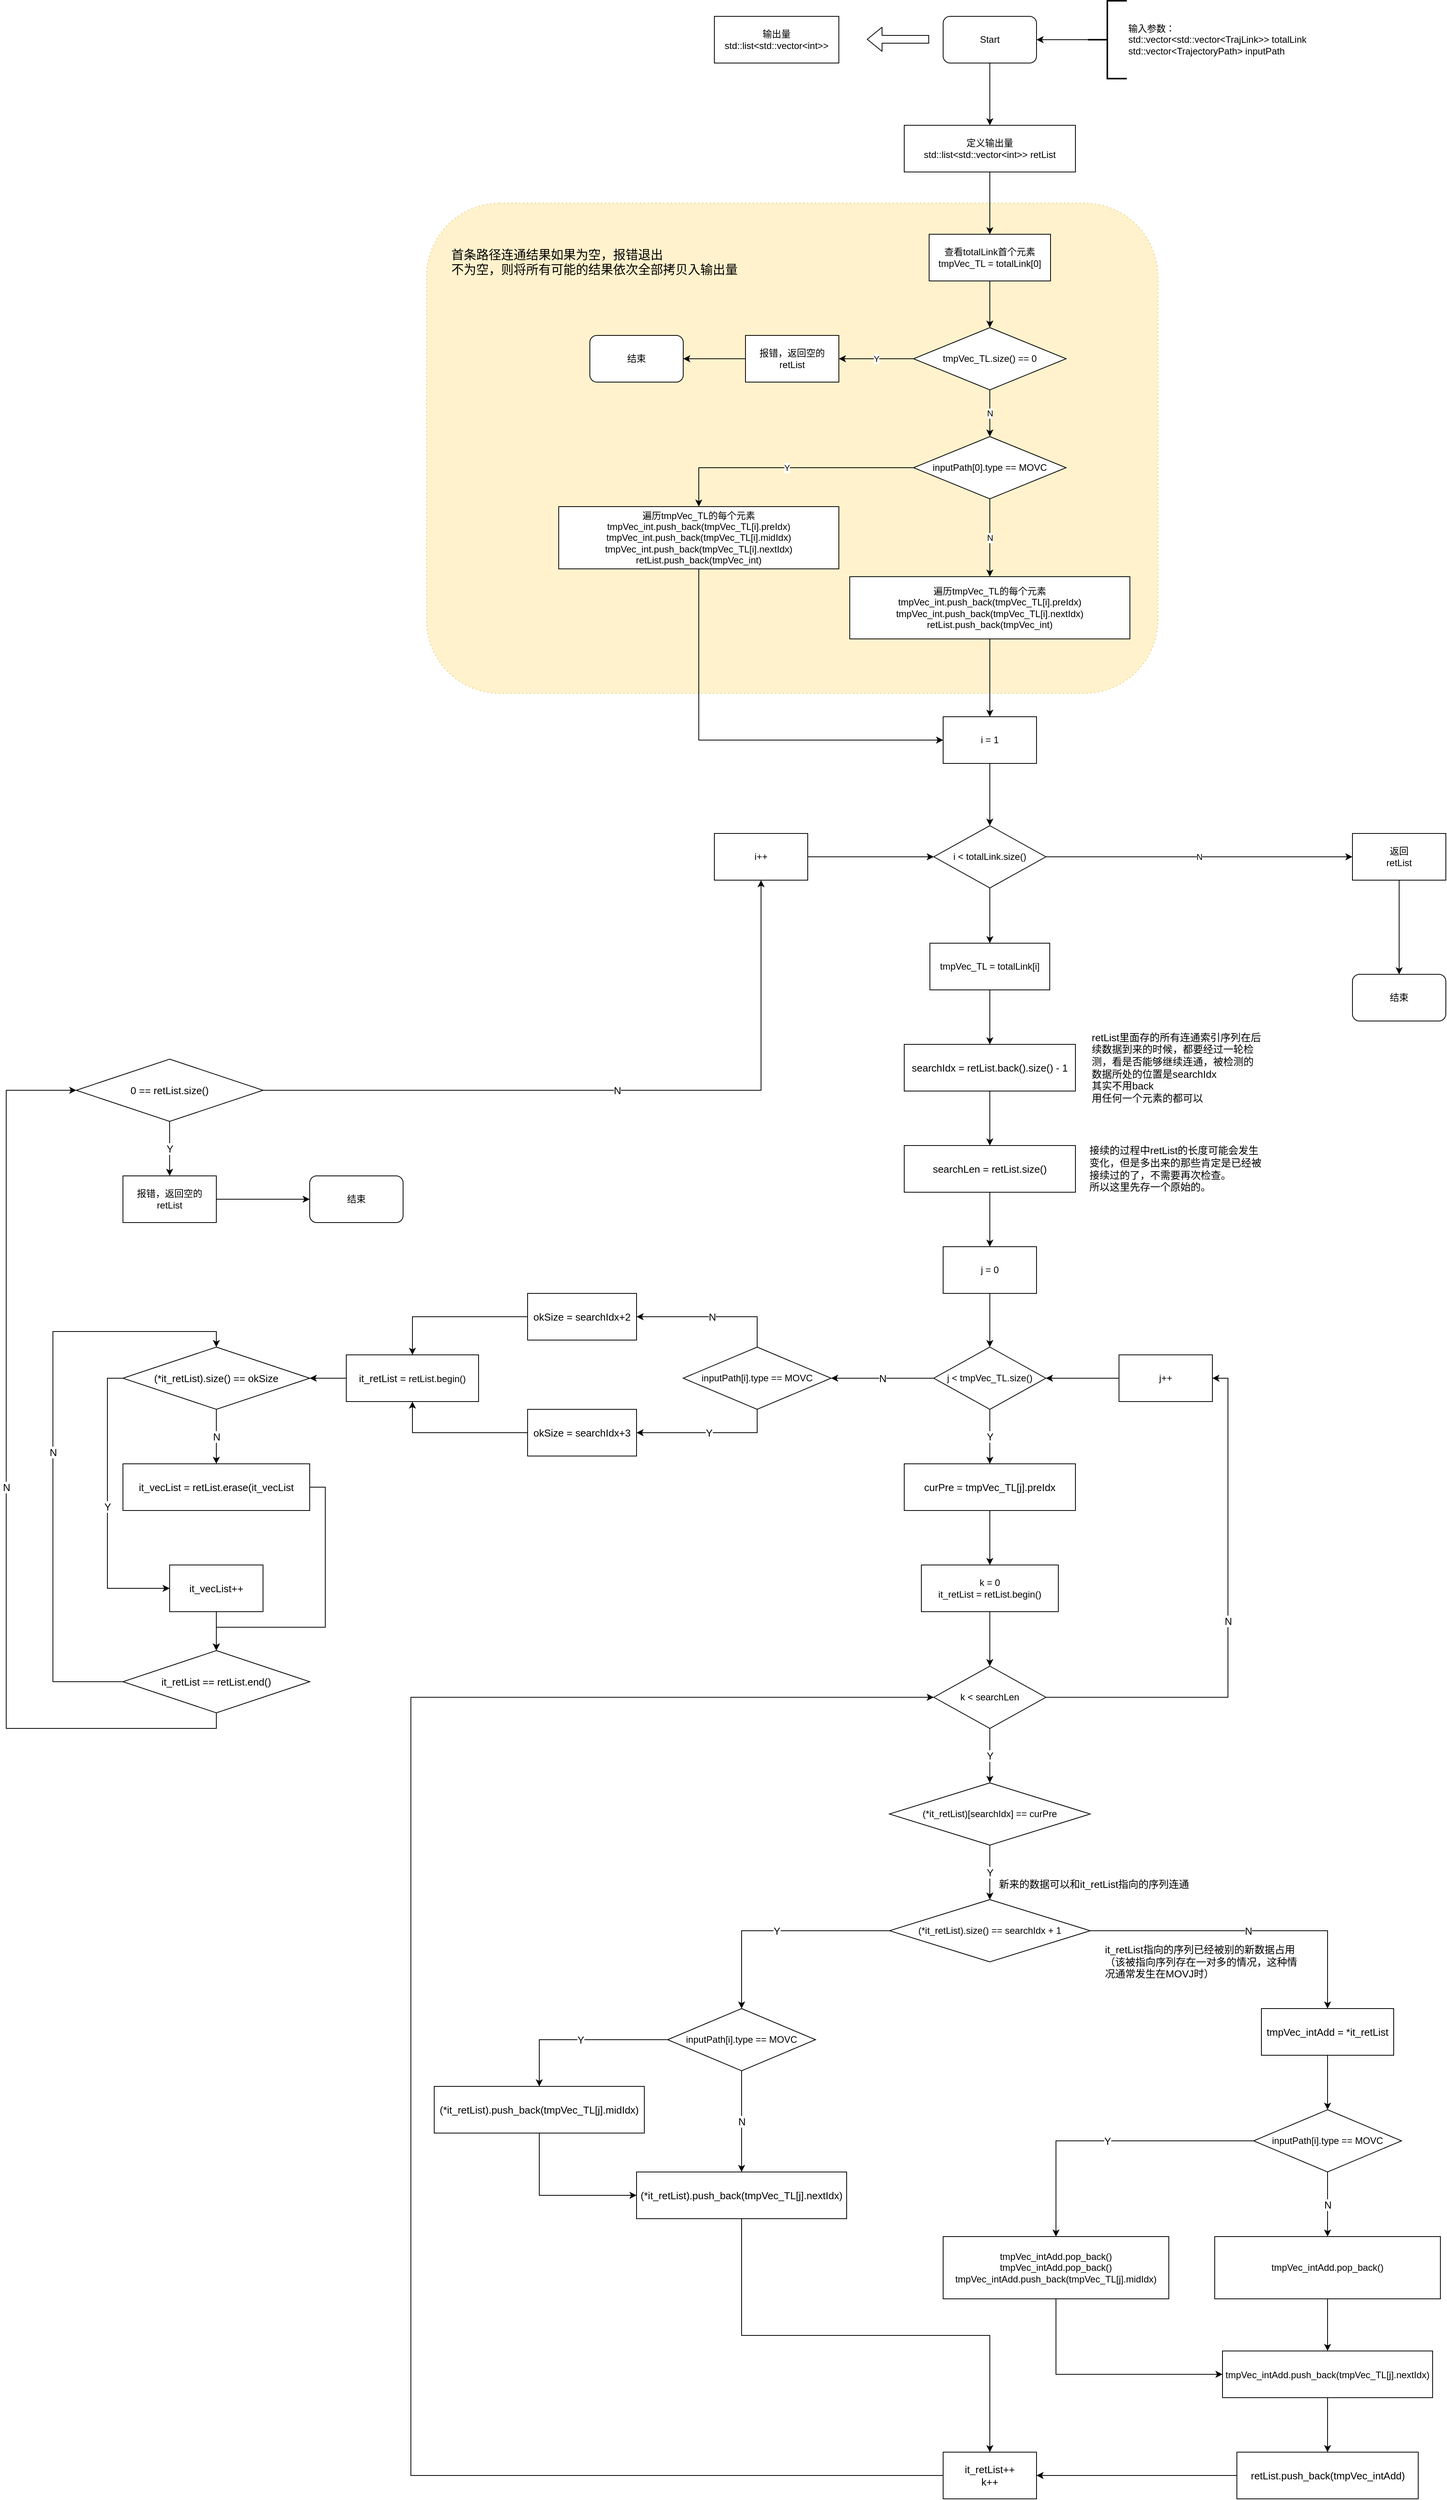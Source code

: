 <mxfile version="14.5.4" type="github">
  <diagram id="--lvGRvB5rHvZxM7AZkz" name="Page-1">
    <mxGraphModel dx="4023" dy="1087" grid="1" gridSize="10" guides="1" tooltips="1" connect="1" arrows="1" fold="1" page="1" pageScale="1" pageWidth="827" pageHeight="1169" math="0" shadow="0">
      <root>
        <mxCell id="0" />
        <mxCell id="1" parent="0" />
        <mxCell id="ACUmvZVGLuBH17mfcipd-38" value="&lt;font style=&quot;font-size: 16px&quot;&gt;首条路径连通结果如果为空，报错退出&lt;br&gt;不为空，则将所有可能的结果依次全部拷贝入输出量&lt;/font&gt;" style="shape=ext;rounded=1;html=1;whiteSpace=wrap;dashed=1;dashPattern=1 4;align=left;verticalAlign=top;horizontal=1;labelPosition=center;verticalLabelPosition=middle;fontSize=13;spacingLeft=30;spacingTop=50;fillColor=#fff2cc;strokeColor=#d6b656;" vertex="1" parent="1">
          <mxGeometry x="-310" y="270" width="940" height="630" as="geometry" />
        </mxCell>
        <mxCell id="ACUmvZVGLuBH17mfcipd-5" value="" style="edgeStyle=orthogonalEdgeStyle;rounded=0;orthogonalLoop=1;jettySize=auto;html=1;entryX=0.5;entryY=0;entryDx=0;entryDy=0;" edge="1" parent="1" source="ACUmvZVGLuBH17mfcipd-1" target="ACUmvZVGLuBH17mfcipd-14">
          <mxGeometry relative="1" as="geometry">
            <mxPoint x="414" y="170" as="targetPoint" />
          </mxGeometry>
        </mxCell>
        <mxCell id="ACUmvZVGLuBH17mfcipd-1" value="Start" style="rounded=1;whiteSpace=wrap;html=1;" vertex="1" parent="1">
          <mxGeometry x="354" y="30" width="120" height="60" as="geometry" />
        </mxCell>
        <mxCell id="ACUmvZVGLuBH17mfcipd-3" style="edgeStyle=orthogonalEdgeStyle;rounded=0;orthogonalLoop=1;jettySize=auto;html=1;exitX=0;exitY=0.5;exitDx=0;exitDy=0;exitPerimeter=0;entryX=1;entryY=0.5;entryDx=0;entryDy=0;" edge="1" parent="1" source="ACUmvZVGLuBH17mfcipd-2" target="ACUmvZVGLuBH17mfcipd-1">
          <mxGeometry relative="1" as="geometry" />
        </mxCell>
        <mxCell id="ACUmvZVGLuBH17mfcipd-2" value="输入参数：&lt;br&gt;std::vector&amp;lt;std::vector&amp;lt;TrajLink&amp;gt;&amp;gt; totalLink&lt;br&gt;std::vector&amp;lt;TrajectoryPath&amp;gt; inputPath" style="strokeWidth=2;html=1;shape=mxgraph.flowchart.annotation_2;align=left;labelPosition=right;pointerEvents=1;" vertex="1" parent="1">
          <mxGeometry x="540" y="10" width="50" height="100" as="geometry" />
        </mxCell>
        <mxCell id="ACUmvZVGLuBH17mfcipd-8" style="edgeStyle=orthogonalEdgeStyle;rounded=0;orthogonalLoop=1;jettySize=auto;html=1;exitX=0.5;exitY=1;exitDx=0;exitDy=0;entryX=0.5;entryY=0;entryDx=0;entryDy=0;" edge="1" parent="1" source="ACUmvZVGLuBH17mfcipd-6" target="ACUmvZVGLuBH17mfcipd-7">
          <mxGeometry relative="1" as="geometry" />
        </mxCell>
        <mxCell id="ACUmvZVGLuBH17mfcipd-6" value="查看totalLink首个元素&lt;br&gt;tmpVec_TL = totalLink[0]" style="rounded=0;whiteSpace=wrap;html=1;" vertex="1" parent="1">
          <mxGeometry x="336" y="310" width="156" height="60" as="geometry" />
        </mxCell>
        <mxCell id="ACUmvZVGLuBH17mfcipd-16" value="Y" style="edgeStyle=orthogonalEdgeStyle;rounded=0;orthogonalLoop=1;jettySize=auto;html=1;exitX=0;exitY=0.5;exitDx=0;exitDy=0;entryX=1;entryY=0.5;entryDx=0;entryDy=0;" edge="1" parent="1" source="ACUmvZVGLuBH17mfcipd-7" target="ACUmvZVGLuBH17mfcipd-9">
          <mxGeometry relative="1" as="geometry" />
        </mxCell>
        <mxCell id="ACUmvZVGLuBH17mfcipd-18" value="N" style="edgeStyle=orthogonalEdgeStyle;rounded=0;orthogonalLoop=1;jettySize=auto;html=1;entryX=0.5;entryY=0;entryDx=0;entryDy=0;" edge="1" parent="1" source="ACUmvZVGLuBH17mfcipd-7" target="ACUmvZVGLuBH17mfcipd-19">
          <mxGeometry relative="1" as="geometry">
            <mxPoint x="414" y="570" as="targetPoint" />
          </mxGeometry>
        </mxCell>
        <mxCell id="ACUmvZVGLuBH17mfcipd-7" value="tmpVec_TL.size() == 0" style="rhombus;whiteSpace=wrap;html=1;" vertex="1" parent="1">
          <mxGeometry x="316" y="430" width="196" height="80" as="geometry" />
        </mxCell>
        <mxCell id="ACUmvZVGLuBH17mfcipd-118" style="edgeStyle=orthogonalEdgeStyle;rounded=0;orthogonalLoop=1;jettySize=auto;html=1;exitX=0;exitY=0.5;exitDx=0;exitDy=0;entryX=1;entryY=0.5;entryDx=0;entryDy=0;fontSize=13;" edge="1" parent="1" source="ACUmvZVGLuBH17mfcipd-9" target="ACUmvZVGLuBH17mfcipd-117">
          <mxGeometry relative="1" as="geometry" />
        </mxCell>
        <mxCell id="ACUmvZVGLuBH17mfcipd-9" value="报错，返回空的 retList" style="rounded=0;whiteSpace=wrap;html=1;" vertex="1" parent="1">
          <mxGeometry x="100" y="440" width="120" height="60" as="geometry" />
        </mxCell>
        <mxCell id="ACUmvZVGLuBH17mfcipd-12" value="" style="shape=flexArrow;endArrow=classic;html=1;" edge="1" parent="1">
          <mxGeometry width="50" height="50" relative="1" as="geometry">
            <mxPoint x="336" y="59.5" as="sourcePoint" />
            <mxPoint x="256" y="59.5" as="targetPoint" />
          </mxGeometry>
        </mxCell>
        <mxCell id="ACUmvZVGLuBH17mfcipd-13" value="输出量&lt;br&gt;std::list&amp;lt;std::vector&amp;lt;int&amp;gt;&amp;gt;" style="rounded=0;whiteSpace=wrap;html=1;" vertex="1" parent="1">
          <mxGeometry x="60" y="30" width="160" height="60" as="geometry" />
        </mxCell>
        <mxCell id="ACUmvZVGLuBH17mfcipd-15" style="edgeStyle=orthogonalEdgeStyle;rounded=0;orthogonalLoop=1;jettySize=auto;html=1;exitX=0.5;exitY=1;exitDx=0;exitDy=0;entryX=0.5;entryY=0;entryDx=0;entryDy=0;" edge="1" parent="1" source="ACUmvZVGLuBH17mfcipd-14" target="ACUmvZVGLuBH17mfcipd-6">
          <mxGeometry relative="1" as="geometry" />
        </mxCell>
        <mxCell id="ACUmvZVGLuBH17mfcipd-14" value="定义输出量&lt;br&gt;std::list&amp;lt;std::vector&amp;lt;int&amp;gt;&amp;gt; retList" style="rounded=0;whiteSpace=wrap;html=1;" vertex="1" parent="1">
          <mxGeometry x="304" y="170" width="220" height="60" as="geometry" />
        </mxCell>
        <mxCell id="ACUmvZVGLuBH17mfcipd-21" value="Y" style="edgeStyle=orthogonalEdgeStyle;rounded=0;orthogonalLoop=1;jettySize=auto;html=1;exitX=0;exitY=0.5;exitDx=0;exitDy=0;entryX=0.5;entryY=0;entryDx=0;entryDy=0;" edge="1" parent="1" source="ACUmvZVGLuBH17mfcipd-19" target="ACUmvZVGLuBH17mfcipd-20">
          <mxGeometry relative="1" as="geometry" />
        </mxCell>
        <mxCell id="ACUmvZVGLuBH17mfcipd-23" value="N" style="edgeStyle=orthogonalEdgeStyle;rounded=0;orthogonalLoop=1;jettySize=auto;html=1;exitX=0.5;exitY=1;exitDx=0;exitDy=0;entryX=0.5;entryY=0;entryDx=0;entryDy=0;" edge="1" parent="1" source="ACUmvZVGLuBH17mfcipd-19" target="ACUmvZVGLuBH17mfcipd-22">
          <mxGeometry relative="1" as="geometry" />
        </mxCell>
        <mxCell id="ACUmvZVGLuBH17mfcipd-19" value="inputPath[0].type == MOVC" style="rhombus;whiteSpace=wrap;html=1;" vertex="1" parent="1">
          <mxGeometry x="316" y="570" width="196" height="80" as="geometry" />
        </mxCell>
        <mxCell id="ACUmvZVGLuBH17mfcipd-26" style="edgeStyle=orthogonalEdgeStyle;rounded=0;orthogonalLoop=1;jettySize=auto;html=1;exitX=0.5;exitY=1;exitDx=0;exitDy=0;entryX=0;entryY=0.5;entryDx=0;entryDy=0;" edge="1" parent="1" source="ACUmvZVGLuBH17mfcipd-20" target="ACUmvZVGLuBH17mfcipd-24">
          <mxGeometry relative="1" as="geometry" />
        </mxCell>
        <mxCell id="ACUmvZVGLuBH17mfcipd-20" value="遍历tmpVec_TL的每个元素&lt;br&gt;tmpVec_int.push_back(tmpVec_TL[i].preIdx)&lt;br&gt;tmpVec_int.push_back(tmpVec_TL[i].midIdx)&lt;br&gt;tmpVec_int.push_back(tmpVec_TL[i].nextIdx)&lt;br&gt;retList.push_back(tmpVec_int)" style="rounded=0;whiteSpace=wrap;html=1;" vertex="1" parent="1">
          <mxGeometry x="-140" y="660" width="360" height="80" as="geometry" />
        </mxCell>
        <mxCell id="ACUmvZVGLuBH17mfcipd-25" style="edgeStyle=orthogonalEdgeStyle;rounded=0;orthogonalLoop=1;jettySize=auto;html=1;exitX=0.5;exitY=1;exitDx=0;exitDy=0;entryX=0.5;entryY=0;entryDx=0;entryDy=0;" edge="1" parent="1" source="ACUmvZVGLuBH17mfcipd-22" target="ACUmvZVGLuBH17mfcipd-24">
          <mxGeometry relative="1" as="geometry" />
        </mxCell>
        <mxCell id="ACUmvZVGLuBH17mfcipd-22" value="遍历tmpVec_TL的每个元素&lt;br&gt;tmpVec_int.push_back(tmpVec_TL[i].preIdx)&lt;br&gt;tmpVec_int.push_back(tmpVec_TL[i].nextIdx)&lt;br&gt;retList.push_back(tmpVec_int)" style="rounded=0;whiteSpace=wrap;html=1;" vertex="1" parent="1">
          <mxGeometry x="234" y="750" width="360" height="80" as="geometry" />
        </mxCell>
        <mxCell id="ACUmvZVGLuBH17mfcipd-47" style="edgeStyle=orthogonalEdgeStyle;rounded=0;orthogonalLoop=1;jettySize=auto;html=1;exitX=0.5;exitY=1;exitDx=0;exitDy=0;entryX=0.5;entryY=0;entryDx=0;entryDy=0;fontSize=13;" edge="1" parent="1" source="ACUmvZVGLuBH17mfcipd-24" target="ACUmvZVGLuBH17mfcipd-29">
          <mxGeometry relative="1" as="geometry" />
        </mxCell>
        <mxCell id="ACUmvZVGLuBH17mfcipd-24" value="i = 1" style="rounded=0;whiteSpace=wrap;html=1;" vertex="1" parent="1">
          <mxGeometry x="354" y="930" width="120" height="60" as="geometry" />
        </mxCell>
        <mxCell id="ACUmvZVGLuBH17mfcipd-112" style="edgeStyle=orthogonalEdgeStyle;rounded=0;orthogonalLoop=1;jettySize=auto;html=1;exitX=1;exitY=0.5;exitDx=0;exitDy=0;entryX=0;entryY=0.5;entryDx=0;entryDy=0;fontSize=13;" edge="1" parent="1" source="ACUmvZVGLuBH17mfcipd-27" target="ACUmvZVGLuBH17mfcipd-29">
          <mxGeometry relative="1" as="geometry" />
        </mxCell>
        <mxCell id="ACUmvZVGLuBH17mfcipd-27" value="i++" style="rounded=0;whiteSpace=wrap;html=1;" vertex="1" parent="1">
          <mxGeometry x="60" y="1080" width="120" height="60" as="geometry" />
        </mxCell>
        <mxCell id="ACUmvZVGLuBH17mfcipd-33" value="N" style="edgeStyle=orthogonalEdgeStyle;rounded=0;orthogonalLoop=1;jettySize=auto;html=1;exitX=1;exitY=0.5;exitDx=0;exitDy=0;entryX=0;entryY=0.5;entryDx=0;entryDy=0;" edge="1" parent="1" source="ACUmvZVGLuBH17mfcipd-29" target="ACUmvZVGLuBH17mfcipd-32">
          <mxGeometry relative="1" as="geometry" />
        </mxCell>
        <mxCell id="ACUmvZVGLuBH17mfcipd-36" style="edgeStyle=orthogonalEdgeStyle;rounded=0;orthogonalLoop=1;jettySize=auto;html=1;exitX=0.5;exitY=1;exitDx=0;exitDy=0;entryX=0.5;entryY=0;entryDx=0;entryDy=0;" edge="1" parent="1" source="ACUmvZVGLuBH17mfcipd-29" target="ACUmvZVGLuBH17mfcipd-35">
          <mxGeometry relative="1" as="geometry" />
        </mxCell>
        <mxCell id="ACUmvZVGLuBH17mfcipd-29" value="i &amp;lt; totalLink.size()" style="rhombus;whiteSpace=wrap;html=1;" vertex="1" parent="1">
          <mxGeometry x="342" y="1070" width="144" height="80" as="geometry" />
        </mxCell>
        <mxCell id="ACUmvZVGLuBH17mfcipd-31" value="结束" style="rounded=1;whiteSpace=wrap;html=1;" vertex="1" parent="1">
          <mxGeometry x="880" y="1261" width="120" height="60" as="geometry" />
        </mxCell>
        <mxCell id="ACUmvZVGLuBH17mfcipd-34" style="edgeStyle=orthogonalEdgeStyle;rounded=0;orthogonalLoop=1;jettySize=auto;html=1;exitX=0.5;exitY=1;exitDx=0;exitDy=0;entryX=0.5;entryY=0;entryDx=0;entryDy=0;" edge="1" parent="1" source="ACUmvZVGLuBH17mfcipd-32" target="ACUmvZVGLuBH17mfcipd-31">
          <mxGeometry relative="1" as="geometry" />
        </mxCell>
        <mxCell id="ACUmvZVGLuBH17mfcipd-32" value="返回&lt;br&gt;retList" style="rounded=0;whiteSpace=wrap;html=1;" vertex="1" parent="1">
          <mxGeometry x="880" y="1080" width="120" height="60" as="geometry" />
        </mxCell>
        <mxCell id="ACUmvZVGLuBH17mfcipd-43" style="edgeStyle=orthogonalEdgeStyle;rounded=0;orthogonalLoop=1;jettySize=auto;html=1;exitX=0.5;exitY=1;exitDx=0;exitDy=0;entryX=0.5;entryY=0;entryDx=0;entryDy=0;fontSize=13;" edge="1" parent="1" source="ACUmvZVGLuBH17mfcipd-35" target="ACUmvZVGLuBH17mfcipd-39">
          <mxGeometry relative="1" as="geometry" />
        </mxCell>
        <mxCell id="ACUmvZVGLuBH17mfcipd-35" value="tmpVec_TL = totalLink[i]" style="rounded=0;whiteSpace=wrap;html=1;" vertex="1" parent="1">
          <mxGeometry x="337" y="1221" width="154" height="60" as="geometry" />
        </mxCell>
        <mxCell id="ACUmvZVGLuBH17mfcipd-44" style="edgeStyle=orthogonalEdgeStyle;rounded=0;orthogonalLoop=1;jettySize=auto;html=1;exitX=0.5;exitY=1;exitDx=0;exitDy=0;entryX=0.5;entryY=0;entryDx=0;entryDy=0;fontSize=13;" edge="1" parent="1" source="ACUmvZVGLuBH17mfcipd-39" target="ACUmvZVGLuBH17mfcipd-40">
          <mxGeometry relative="1" as="geometry" />
        </mxCell>
        <mxCell id="ACUmvZVGLuBH17mfcipd-39" value="searchIdx = retList.back().size() - 1" style="rounded=0;whiteSpace=wrap;html=1;fontSize=13;align=center;" vertex="1" parent="1">
          <mxGeometry x="304" y="1351" width="220" height="60" as="geometry" />
        </mxCell>
        <mxCell id="ACUmvZVGLuBH17mfcipd-45" style="edgeStyle=orthogonalEdgeStyle;rounded=0;orthogonalLoop=1;jettySize=auto;html=1;exitX=0.5;exitY=1;exitDx=0;exitDy=0;entryX=0.5;entryY=0;entryDx=0;entryDy=0;fontSize=13;" edge="1" parent="1" source="ACUmvZVGLuBH17mfcipd-40" target="ACUmvZVGLuBH17mfcipd-42">
          <mxGeometry relative="1" as="geometry" />
        </mxCell>
        <mxCell id="ACUmvZVGLuBH17mfcipd-40" value="searchLen = retList.size()" style="rounded=0;whiteSpace=wrap;html=1;fontSize=13;align=center;" vertex="1" parent="1">
          <mxGeometry x="304" y="1481" width="220" height="60" as="geometry" />
        </mxCell>
        <mxCell id="ACUmvZVGLuBH17mfcipd-41" value="retList里面存的所有连通索引序列在后续数据到来的时候，都要经过一轮检测，看是否能够继续连通，被检测的数据所处的位置是searchIdx&lt;br&gt;其实不用back&lt;br&gt;用任何一个元素的都可以" style="text;html=1;strokeColor=none;fillColor=none;align=left;verticalAlign=middle;whiteSpace=wrap;rounded=0;fontSize=13;" vertex="1" parent="1">
          <mxGeometry x="543" y="1330.5" width="220" height="101" as="geometry" />
        </mxCell>
        <mxCell id="ACUmvZVGLuBH17mfcipd-49" style="edgeStyle=orthogonalEdgeStyle;rounded=0;orthogonalLoop=1;jettySize=auto;html=1;exitX=0.5;exitY=1;exitDx=0;exitDy=0;entryX=0.5;entryY=0;entryDx=0;entryDy=0;fontSize=13;" edge="1" parent="1" source="ACUmvZVGLuBH17mfcipd-42" target="ACUmvZVGLuBH17mfcipd-48">
          <mxGeometry relative="1" as="geometry" />
        </mxCell>
        <mxCell id="ACUmvZVGLuBH17mfcipd-42" value="j = 0" style="rounded=0;whiteSpace=wrap;html=1;" vertex="1" parent="1">
          <mxGeometry x="354" y="1611" width="120" height="60" as="geometry" />
        </mxCell>
        <mxCell id="ACUmvZVGLuBH17mfcipd-56" style="edgeStyle=orthogonalEdgeStyle;rounded=0;orthogonalLoop=1;jettySize=auto;html=1;exitX=0;exitY=0.5;exitDx=0;exitDy=0;entryX=1;entryY=0.5;entryDx=0;entryDy=0;fontSize=13;" edge="1" parent="1" source="ACUmvZVGLuBH17mfcipd-46" target="ACUmvZVGLuBH17mfcipd-48">
          <mxGeometry relative="1" as="geometry" />
        </mxCell>
        <mxCell id="ACUmvZVGLuBH17mfcipd-46" value="j++" style="rounded=0;whiteSpace=wrap;html=1;" vertex="1" parent="1">
          <mxGeometry x="580" y="1750" width="120" height="60" as="geometry" />
        </mxCell>
        <mxCell id="ACUmvZVGLuBH17mfcipd-51" value="Y" style="edgeStyle=orthogonalEdgeStyle;rounded=0;orthogonalLoop=1;jettySize=auto;html=1;exitX=0.5;exitY=1;exitDx=0;exitDy=0;entryX=0.5;entryY=0;entryDx=0;entryDy=0;fontSize=13;" edge="1" parent="1" source="ACUmvZVGLuBH17mfcipd-48" target="ACUmvZVGLuBH17mfcipd-50">
          <mxGeometry relative="1" as="geometry" />
        </mxCell>
        <mxCell id="ACUmvZVGLuBH17mfcipd-92" value="N" style="edgeStyle=orthogonalEdgeStyle;rounded=0;orthogonalLoop=1;jettySize=auto;html=1;exitX=0;exitY=0.5;exitDx=0;exitDy=0;entryX=1;entryY=0.5;entryDx=0;entryDy=0;fontSize=13;" edge="1" parent="1" source="ACUmvZVGLuBH17mfcipd-48" target="ACUmvZVGLuBH17mfcipd-91">
          <mxGeometry relative="1" as="geometry" />
        </mxCell>
        <mxCell id="ACUmvZVGLuBH17mfcipd-48" value="j &amp;lt; tmpVec_TL.size()" style="rhombus;whiteSpace=wrap;html=1;" vertex="1" parent="1">
          <mxGeometry x="342" y="1740" width="144" height="80" as="geometry" />
        </mxCell>
        <mxCell id="ACUmvZVGLuBH17mfcipd-53" style="edgeStyle=orthogonalEdgeStyle;rounded=0;orthogonalLoop=1;jettySize=auto;html=1;exitX=0.5;exitY=1;exitDx=0;exitDy=0;entryX=0.5;entryY=0;entryDx=0;entryDy=0;fontSize=13;" edge="1" parent="1" source="ACUmvZVGLuBH17mfcipd-50" target="ACUmvZVGLuBH17mfcipd-52">
          <mxGeometry relative="1" as="geometry" />
        </mxCell>
        <mxCell id="ACUmvZVGLuBH17mfcipd-50" value="curPre = tmpVec_TL[j].preIdx" style="rounded=0;whiteSpace=wrap;html=1;fontSize=13;align=center;" vertex="1" parent="1">
          <mxGeometry x="304" y="1890" width="220" height="60" as="geometry" />
        </mxCell>
        <mxCell id="ACUmvZVGLuBH17mfcipd-57" style="edgeStyle=orthogonalEdgeStyle;rounded=0;orthogonalLoop=1;jettySize=auto;html=1;exitX=0.5;exitY=1;exitDx=0;exitDy=0;entryX=0.5;entryY=0;entryDx=0;entryDy=0;fontSize=13;" edge="1" parent="1" source="ACUmvZVGLuBH17mfcipd-52" target="ACUmvZVGLuBH17mfcipd-54">
          <mxGeometry relative="1" as="geometry" />
        </mxCell>
        <mxCell id="ACUmvZVGLuBH17mfcipd-52" value="k = 0&lt;br&gt;it_retList = retList.begin()" style="rounded=0;whiteSpace=wrap;html=1;" vertex="1" parent="1">
          <mxGeometry x="326" y="2020" width="176" height="60" as="geometry" />
        </mxCell>
        <mxCell id="ACUmvZVGLuBH17mfcipd-55" value="N" style="edgeStyle=orthogonalEdgeStyle;rounded=0;orthogonalLoop=1;jettySize=auto;html=1;exitX=1;exitY=0.5;exitDx=0;exitDy=0;entryX=1;entryY=0.5;entryDx=0;entryDy=0;fontSize=13;" edge="1" parent="1" source="ACUmvZVGLuBH17mfcipd-54" target="ACUmvZVGLuBH17mfcipd-46">
          <mxGeometry relative="1" as="geometry" />
        </mxCell>
        <mxCell id="ACUmvZVGLuBH17mfcipd-60" value="Y" style="edgeStyle=orthogonalEdgeStyle;rounded=0;orthogonalLoop=1;jettySize=auto;html=1;exitX=0.5;exitY=1;exitDx=0;exitDy=0;entryX=0.5;entryY=0;entryDx=0;entryDy=0;fontSize=13;" edge="1" parent="1" source="ACUmvZVGLuBH17mfcipd-54" target="ACUmvZVGLuBH17mfcipd-59">
          <mxGeometry relative="1" as="geometry" />
        </mxCell>
        <mxCell id="ACUmvZVGLuBH17mfcipd-54" value="k &amp;lt; searchLen" style="rhombus;whiteSpace=wrap;html=1;" vertex="1" parent="1">
          <mxGeometry x="342" y="2150" width="144" height="80" as="geometry" />
        </mxCell>
        <mxCell id="ACUmvZVGLuBH17mfcipd-58" value="接续的过程中retList的长度可能会发生变化，但是多出来的那些肯定是已经被接续过的了，不需要再次检查。&lt;br&gt;所以这里先存一个原始的。" style="text;html=1;strokeColor=none;fillColor=none;align=left;verticalAlign=middle;whiteSpace=wrap;rounded=0;fontSize=13;" vertex="1" parent="1">
          <mxGeometry x="540" y="1491" width="230" height="40" as="geometry" />
        </mxCell>
        <mxCell id="ACUmvZVGLuBH17mfcipd-62" value="Y" style="edgeStyle=orthogonalEdgeStyle;rounded=0;orthogonalLoop=1;jettySize=auto;html=1;exitX=0.5;exitY=1;exitDx=0;exitDy=0;entryX=0.5;entryY=0;entryDx=0;entryDy=0;fontSize=13;" edge="1" parent="1" source="ACUmvZVGLuBH17mfcipd-59" target="ACUmvZVGLuBH17mfcipd-61">
          <mxGeometry relative="1" as="geometry" />
        </mxCell>
        <mxCell id="ACUmvZVGLuBH17mfcipd-59" value="(*it_retList)[searchIdx] == curPre" style="rhombus;whiteSpace=wrap;html=1;" vertex="1" parent="1">
          <mxGeometry x="285" y="2300" width="258" height="80" as="geometry" />
        </mxCell>
        <mxCell id="ACUmvZVGLuBH17mfcipd-64" value="Y" style="edgeStyle=orthogonalEdgeStyle;rounded=0;orthogonalLoop=1;jettySize=auto;html=1;exitX=0;exitY=0.5;exitDx=0;exitDy=0;entryX=0.5;entryY=0;entryDx=0;entryDy=0;fontSize=13;" edge="1" parent="1" source="ACUmvZVGLuBH17mfcipd-61" target="ACUmvZVGLuBH17mfcipd-63">
          <mxGeometry relative="1" as="geometry" />
        </mxCell>
        <mxCell id="ACUmvZVGLuBH17mfcipd-68" value="N" style="edgeStyle=orthogonalEdgeStyle;rounded=0;orthogonalLoop=1;jettySize=auto;html=1;exitX=1;exitY=0.5;exitDx=0;exitDy=0;entryX=0.5;entryY=0;entryDx=0;entryDy=0;fontSize=13;" edge="1" parent="1" source="ACUmvZVGLuBH17mfcipd-61" target="ACUmvZVGLuBH17mfcipd-67">
          <mxGeometry relative="1" as="geometry" />
        </mxCell>
        <mxCell id="ACUmvZVGLuBH17mfcipd-61" value="(*it_retList).size() == searchIdx + 1" style="rhombus;whiteSpace=wrap;html=1;" vertex="1" parent="1">
          <mxGeometry x="285" y="2450" width="258" height="80" as="geometry" />
        </mxCell>
        <mxCell id="ACUmvZVGLuBH17mfcipd-73" value="Y" style="edgeStyle=orthogonalEdgeStyle;rounded=0;orthogonalLoop=1;jettySize=auto;html=1;exitX=0;exitY=0.5;exitDx=0;exitDy=0;entryX=0.5;entryY=0;entryDx=0;entryDy=0;fontSize=13;" edge="1" parent="1" source="ACUmvZVGLuBH17mfcipd-63" target="ACUmvZVGLuBH17mfcipd-71">
          <mxGeometry relative="1" as="geometry" />
        </mxCell>
        <mxCell id="ACUmvZVGLuBH17mfcipd-74" value="N" style="edgeStyle=orthogonalEdgeStyle;rounded=0;orthogonalLoop=1;jettySize=auto;html=1;exitX=0.5;exitY=1;exitDx=0;exitDy=0;entryX=0.5;entryY=0;entryDx=0;entryDy=0;fontSize=13;" edge="1" parent="1" source="ACUmvZVGLuBH17mfcipd-63" target="ACUmvZVGLuBH17mfcipd-72">
          <mxGeometry relative="1" as="geometry" />
        </mxCell>
        <mxCell id="ACUmvZVGLuBH17mfcipd-63" value="inputPath[i].type == MOVC" style="rhombus;whiteSpace=wrap;html=1;" vertex="1" parent="1">
          <mxGeometry y="2590" width="190" height="80" as="geometry" />
        </mxCell>
        <mxCell id="ACUmvZVGLuBH17mfcipd-65" value="新来的数据可以和it_retList指向的序列连通" style="text;html=1;strokeColor=none;fillColor=none;align=center;verticalAlign=middle;whiteSpace=wrap;rounded=0;fontSize=13;" vertex="1" parent="1">
          <mxGeometry x="420" y="2420" width="256" height="20" as="geometry" />
        </mxCell>
        <mxCell id="ACUmvZVGLuBH17mfcipd-66" value="it_retList指向的序列已经被别的新数据占用（该被指向序列存在一对多的情况，这种情况通常发生在MOVJ时）" style="text;html=1;strokeColor=none;fillColor=none;align=left;verticalAlign=middle;whiteSpace=wrap;rounded=0;fontSize=13;" vertex="1" parent="1">
          <mxGeometry x="560" y="2500" width="256" height="60" as="geometry" />
        </mxCell>
        <mxCell id="ACUmvZVGLuBH17mfcipd-70" style="edgeStyle=orthogonalEdgeStyle;rounded=0;orthogonalLoop=1;jettySize=auto;html=1;exitX=0.5;exitY=1;exitDx=0;exitDy=0;entryX=0.5;entryY=0;entryDx=0;entryDy=0;fontSize=13;" edge="1" parent="1" source="ACUmvZVGLuBH17mfcipd-67" target="ACUmvZVGLuBH17mfcipd-69">
          <mxGeometry relative="1" as="geometry" />
        </mxCell>
        <mxCell id="ACUmvZVGLuBH17mfcipd-67" value="tmpVec_intAdd = *it_retList" style="rounded=0;whiteSpace=wrap;html=1;fontSize=13;align=center;" vertex="1" parent="1">
          <mxGeometry x="763" y="2590" width="170" height="60" as="geometry" />
        </mxCell>
        <mxCell id="ACUmvZVGLuBH17mfcipd-78" value="N" style="edgeStyle=orthogonalEdgeStyle;rounded=0;orthogonalLoop=1;jettySize=auto;html=1;exitX=0.5;exitY=1;exitDx=0;exitDy=0;entryX=0.5;entryY=0;entryDx=0;entryDy=0;fontSize=13;" edge="1" parent="1" source="ACUmvZVGLuBH17mfcipd-69" target="ACUmvZVGLuBH17mfcipd-77">
          <mxGeometry relative="1" as="geometry" />
        </mxCell>
        <mxCell id="ACUmvZVGLuBH17mfcipd-79" value="Y" style="edgeStyle=orthogonalEdgeStyle;rounded=0;orthogonalLoop=1;jettySize=auto;html=1;exitX=0;exitY=0.5;exitDx=0;exitDy=0;entryX=0.5;entryY=0;entryDx=0;entryDy=0;fontSize=13;" edge="1" parent="1" source="ACUmvZVGLuBH17mfcipd-69" target="ACUmvZVGLuBH17mfcipd-76">
          <mxGeometry relative="1" as="geometry" />
        </mxCell>
        <mxCell id="ACUmvZVGLuBH17mfcipd-69" value="inputPath[i].type == MOVC" style="rhombus;whiteSpace=wrap;html=1;" vertex="1" parent="1">
          <mxGeometry x="753" y="2720" width="190" height="80" as="geometry" />
        </mxCell>
        <mxCell id="ACUmvZVGLuBH17mfcipd-75" style="edgeStyle=orthogonalEdgeStyle;rounded=0;orthogonalLoop=1;jettySize=auto;html=1;exitX=0.5;exitY=1;exitDx=0;exitDy=0;entryX=0;entryY=0.5;entryDx=0;entryDy=0;fontSize=13;" edge="1" parent="1" source="ACUmvZVGLuBH17mfcipd-71" target="ACUmvZVGLuBH17mfcipd-72">
          <mxGeometry relative="1" as="geometry" />
        </mxCell>
        <mxCell id="ACUmvZVGLuBH17mfcipd-71" value="(*it_retList).push_back(tmpVec_TL[j].midIdx)" style="rounded=0;whiteSpace=wrap;html=1;fontSize=13;align=center;" vertex="1" parent="1">
          <mxGeometry x="-300" y="2690" width="270" height="60" as="geometry" />
        </mxCell>
        <mxCell id="ACUmvZVGLuBH17mfcipd-88" style="edgeStyle=orthogonalEdgeStyle;rounded=0;orthogonalLoop=1;jettySize=auto;html=1;exitX=0.5;exitY=1;exitDx=0;exitDy=0;entryX=0.5;entryY=0;entryDx=0;entryDy=0;fontSize=13;" edge="1" parent="1" source="ACUmvZVGLuBH17mfcipd-72" target="ACUmvZVGLuBH17mfcipd-86">
          <mxGeometry relative="1" as="geometry" />
        </mxCell>
        <mxCell id="ACUmvZVGLuBH17mfcipd-72" value="(*it_retList).push_back(tmpVec_TL[j].nextIdx)" style="rounded=0;whiteSpace=wrap;html=1;fontSize=13;align=center;" vertex="1" parent="1">
          <mxGeometry x="-40" y="2800" width="270" height="60" as="geometry" />
        </mxCell>
        <mxCell id="ACUmvZVGLuBH17mfcipd-82" style="edgeStyle=orthogonalEdgeStyle;rounded=0;orthogonalLoop=1;jettySize=auto;html=1;exitX=0.5;exitY=1;exitDx=0;exitDy=0;entryX=0;entryY=0.5;entryDx=0;entryDy=0;fontSize=13;" edge="1" parent="1" source="ACUmvZVGLuBH17mfcipd-76" target="ACUmvZVGLuBH17mfcipd-80">
          <mxGeometry relative="1" as="geometry" />
        </mxCell>
        <mxCell id="ACUmvZVGLuBH17mfcipd-76" value="tmpVec_intAdd.pop_back()&lt;br&gt;tmpVec_intAdd.pop_back()&lt;br&gt;tmpVec_intAdd.push_back(tmpVec_TL[j].midIdx)" style="rounded=0;whiteSpace=wrap;html=1;" vertex="1" parent="1">
          <mxGeometry x="354" y="2883" width="290" height="80" as="geometry" />
        </mxCell>
        <mxCell id="ACUmvZVGLuBH17mfcipd-81" style="edgeStyle=orthogonalEdgeStyle;rounded=0;orthogonalLoop=1;jettySize=auto;html=1;exitX=0.5;exitY=1;exitDx=0;exitDy=0;entryX=0.5;entryY=0;entryDx=0;entryDy=0;fontSize=13;" edge="1" parent="1" source="ACUmvZVGLuBH17mfcipd-77" target="ACUmvZVGLuBH17mfcipd-80">
          <mxGeometry relative="1" as="geometry" />
        </mxCell>
        <mxCell id="ACUmvZVGLuBH17mfcipd-77" value="tmpVec_intAdd.pop_back()&lt;br&gt;" style="rounded=0;whiteSpace=wrap;html=1;" vertex="1" parent="1">
          <mxGeometry x="703" y="2883" width="290" height="80" as="geometry" />
        </mxCell>
        <mxCell id="ACUmvZVGLuBH17mfcipd-84" style="edgeStyle=orthogonalEdgeStyle;rounded=0;orthogonalLoop=1;jettySize=auto;html=1;exitX=0.5;exitY=1;exitDx=0;exitDy=0;entryX=0.5;entryY=0;entryDx=0;entryDy=0;fontSize=13;" edge="1" parent="1" source="ACUmvZVGLuBH17mfcipd-80" target="ACUmvZVGLuBH17mfcipd-83">
          <mxGeometry relative="1" as="geometry" />
        </mxCell>
        <mxCell id="ACUmvZVGLuBH17mfcipd-80" value="&lt;span style=&quot;font-size: 12px&quot;&gt;tmpVec_intAdd.push_back(tmpVec_TL[j].nextIdx)&lt;/span&gt;" style="rounded=0;whiteSpace=wrap;html=1;fontSize=13;align=center;" vertex="1" parent="1">
          <mxGeometry x="713" y="3030" width="270" height="60" as="geometry" />
        </mxCell>
        <mxCell id="ACUmvZVGLuBH17mfcipd-87" style="edgeStyle=orthogonalEdgeStyle;rounded=0;orthogonalLoop=1;jettySize=auto;html=1;exitX=0;exitY=0.5;exitDx=0;exitDy=0;entryX=1;entryY=0.5;entryDx=0;entryDy=0;fontSize=13;" edge="1" parent="1" source="ACUmvZVGLuBH17mfcipd-83" target="ACUmvZVGLuBH17mfcipd-86">
          <mxGeometry relative="1" as="geometry" />
        </mxCell>
        <mxCell id="ACUmvZVGLuBH17mfcipd-83" value="retList.push_back(tmpVec_intAdd)" style="rounded=0;whiteSpace=wrap;html=1;fontSize=13;align=center;" vertex="1" parent="1">
          <mxGeometry x="731.5" y="3160" width="233" height="60" as="geometry" />
        </mxCell>
        <mxCell id="ACUmvZVGLuBH17mfcipd-89" style="edgeStyle=orthogonalEdgeStyle;rounded=0;orthogonalLoop=1;jettySize=auto;html=1;exitX=0;exitY=0.5;exitDx=0;exitDy=0;entryX=0;entryY=0.5;entryDx=0;entryDy=0;fontSize=13;" edge="1" parent="1" source="ACUmvZVGLuBH17mfcipd-86" target="ACUmvZVGLuBH17mfcipd-54">
          <mxGeometry relative="1" as="geometry">
            <Array as="points">
              <mxPoint x="-330" y="3190" />
              <mxPoint x="-330" y="2190" />
            </Array>
          </mxGeometry>
        </mxCell>
        <mxCell id="ACUmvZVGLuBH17mfcipd-86" value="it_retList++&lt;br&gt;k++" style="rounded=0;whiteSpace=wrap;html=1;fontSize=13;align=center;" vertex="1" parent="1">
          <mxGeometry x="354" y="3160" width="120" height="60" as="geometry" />
        </mxCell>
        <mxCell id="ACUmvZVGLuBH17mfcipd-97" style="edgeStyle=orthogonalEdgeStyle;rounded=0;orthogonalLoop=1;jettySize=auto;html=1;exitX=0;exitY=0.5;exitDx=0;exitDy=0;entryX=0.5;entryY=0;entryDx=0;entryDy=0;fontSize=13;" edge="1" parent="1" source="ACUmvZVGLuBH17mfcipd-90" target="ACUmvZVGLuBH17mfcipd-96">
          <mxGeometry relative="1" as="geometry" />
        </mxCell>
        <mxCell id="ACUmvZVGLuBH17mfcipd-90" value="okSize = searchIdx+2" style="rounded=0;whiteSpace=wrap;html=1;fontSize=13;align=center;" vertex="1" parent="1">
          <mxGeometry x="-180" y="1671" width="140" height="60" as="geometry" />
        </mxCell>
        <mxCell id="ACUmvZVGLuBH17mfcipd-94" value="N" style="edgeStyle=orthogonalEdgeStyle;rounded=0;orthogonalLoop=1;jettySize=auto;html=1;exitX=0.5;exitY=0;exitDx=0;exitDy=0;entryX=1;entryY=0.5;entryDx=0;entryDy=0;fontSize=13;" edge="1" parent="1" source="ACUmvZVGLuBH17mfcipd-91" target="ACUmvZVGLuBH17mfcipd-90">
          <mxGeometry relative="1" as="geometry" />
        </mxCell>
        <mxCell id="ACUmvZVGLuBH17mfcipd-95" value="Y" style="edgeStyle=orthogonalEdgeStyle;rounded=0;orthogonalLoop=1;jettySize=auto;html=1;exitX=0.5;exitY=1;exitDx=0;exitDy=0;entryX=1;entryY=0.5;entryDx=0;entryDy=0;fontSize=13;" edge="1" parent="1" source="ACUmvZVGLuBH17mfcipd-91" target="ACUmvZVGLuBH17mfcipd-93">
          <mxGeometry relative="1" as="geometry" />
        </mxCell>
        <mxCell id="ACUmvZVGLuBH17mfcipd-91" value="inputPath[i].type == MOVC" style="rhombus;whiteSpace=wrap;html=1;" vertex="1" parent="1">
          <mxGeometry x="20" y="1740" width="190" height="80" as="geometry" />
        </mxCell>
        <mxCell id="ACUmvZVGLuBH17mfcipd-98" style="edgeStyle=orthogonalEdgeStyle;rounded=0;orthogonalLoop=1;jettySize=auto;html=1;exitX=0;exitY=0.5;exitDx=0;exitDy=0;entryX=0.5;entryY=1;entryDx=0;entryDy=0;fontSize=13;" edge="1" parent="1" source="ACUmvZVGLuBH17mfcipd-93" target="ACUmvZVGLuBH17mfcipd-96">
          <mxGeometry relative="1" as="geometry" />
        </mxCell>
        <mxCell id="ACUmvZVGLuBH17mfcipd-93" value="okSize = searchIdx+3" style="rounded=0;whiteSpace=wrap;html=1;fontSize=13;align=center;" vertex="1" parent="1">
          <mxGeometry x="-180" y="1820" width="140" height="60" as="geometry" />
        </mxCell>
        <mxCell id="ACUmvZVGLuBH17mfcipd-100" style="edgeStyle=orthogonalEdgeStyle;rounded=0;orthogonalLoop=1;jettySize=auto;html=1;exitX=0;exitY=0.5;exitDx=0;exitDy=0;entryX=1;entryY=0.5;entryDx=0;entryDy=0;fontSize=13;" edge="1" parent="1" source="ACUmvZVGLuBH17mfcipd-96" target="ACUmvZVGLuBH17mfcipd-99">
          <mxGeometry relative="1" as="geometry" />
        </mxCell>
        <mxCell id="ACUmvZVGLuBH17mfcipd-96" value="it_retList =&amp;nbsp;&lt;span style=&quot;font-size: 12px&quot;&gt;retList.begin()&lt;/span&gt;" style="rounded=0;whiteSpace=wrap;html=1;fontSize=13;align=center;" vertex="1" parent="1">
          <mxGeometry x="-413" y="1750" width="170" height="60" as="geometry" />
        </mxCell>
        <mxCell id="ACUmvZVGLuBH17mfcipd-102" value="N" style="edgeStyle=orthogonalEdgeStyle;rounded=0;orthogonalLoop=1;jettySize=auto;html=1;exitX=0.5;exitY=1;exitDx=0;exitDy=0;entryX=0.5;entryY=0;entryDx=0;entryDy=0;fontSize=13;" edge="1" parent="1" source="ACUmvZVGLuBH17mfcipd-99" target="ACUmvZVGLuBH17mfcipd-101">
          <mxGeometry relative="1" as="geometry" />
        </mxCell>
        <mxCell id="ACUmvZVGLuBH17mfcipd-104" value="Y" style="edgeStyle=orthogonalEdgeStyle;rounded=0;orthogonalLoop=1;jettySize=auto;html=1;exitX=0;exitY=0.5;exitDx=0;exitDy=0;entryX=0;entryY=0.5;entryDx=0;entryDy=0;fontSize=13;" edge="1" parent="1" source="ACUmvZVGLuBH17mfcipd-99" target="ACUmvZVGLuBH17mfcipd-103">
          <mxGeometry relative="1" as="geometry" />
        </mxCell>
        <mxCell id="ACUmvZVGLuBH17mfcipd-99" value="(*it_retList).size() == okSize" style="rhombus;whiteSpace=wrap;html=1;fontSize=13;align=center;" vertex="1" parent="1">
          <mxGeometry x="-700" y="1740" width="240" height="80" as="geometry" />
        </mxCell>
        <mxCell id="ACUmvZVGLuBH17mfcipd-108" style="edgeStyle=orthogonalEdgeStyle;rounded=0;orthogonalLoop=1;jettySize=auto;html=1;exitX=1;exitY=0.5;exitDx=0;exitDy=0;entryX=0.5;entryY=0;entryDx=0;entryDy=0;fontSize=13;" edge="1" parent="1" source="ACUmvZVGLuBH17mfcipd-101" target="ACUmvZVGLuBH17mfcipd-105">
          <mxGeometry relative="1" as="geometry">
            <Array as="points">
              <mxPoint x="-440" y="1920" />
              <mxPoint x="-440" y="2100" />
              <mxPoint x="-580" y="2100" />
            </Array>
          </mxGeometry>
        </mxCell>
        <mxCell id="ACUmvZVGLuBH17mfcipd-101" value="it_vecList = retList.erase(it_vecList" style="rounded=0;whiteSpace=wrap;html=1;fontSize=13;align=center;" vertex="1" parent="1">
          <mxGeometry x="-700" y="1890" width="240" height="60" as="geometry" />
        </mxCell>
        <mxCell id="ACUmvZVGLuBH17mfcipd-106" style="edgeStyle=orthogonalEdgeStyle;rounded=0;orthogonalLoop=1;jettySize=auto;html=1;exitX=0.5;exitY=1;exitDx=0;exitDy=0;entryX=0.5;entryY=0;entryDx=0;entryDy=0;fontSize=13;" edge="1" parent="1" source="ACUmvZVGLuBH17mfcipd-103" target="ACUmvZVGLuBH17mfcipd-105">
          <mxGeometry relative="1" as="geometry" />
        </mxCell>
        <mxCell id="ACUmvZVGLuBH17mfcipd-103" value="it_vecList++" style="rounded=0;whiteSpace=wrap;html=1;fontSize=13;align=center;" vertex="1" parent="1">
          <mxGeometry x="-640" y="2020" width="120" height="60" as="geometry" />
        </mxCell>
        <mxCell id="ACUmvZVGLuBH17mfcipd-109" value="N" style="edgeStyle=orthogonalEdgeStyle;rounded=0;orthogonalLoop=1;jettySize=auto;html=1;exitX=0;exitY=0.5;exitDx=0;exitDy=0;entryX=0.5;entryY=0;entryDx=0;entryDy=0;fontSize=13;" edge="1" parent="1" source="ACUmvZVGLuBH17mfcipd-105" target="ACUmvZVGLuBH17mfcipd-99">
          <mxGeometry relative="1" as="geometry">
            <Array as="points">
              <mxPoint x="-790" y="2170" />
              <mxPoint x="-790" y="1720" />
              <mxPoint x="-580" y="1720" />
            </Array>
          </mxGeometry>
        </mxCell>
        <mxCell id="ACUmvZVGLuBH17mfcipd-111" value="N" style="edgeStyle=orthogonalEdgeStyle;rounded=0;orthogonalLoop=1;jettySize=auto;html=1;exitX=0.5;exitY=1;exitDx=0;exitDy=0;entryX=0;entryY=0.5;entryDx=0;entryDy=0;fontSize=13;" edge="1" parent="1" source="ACUmvZVGLuBH17mfcipd-105" target="ACUmvZVGLuBH17mfcipd-113">
          <mxGeometry relative="1" as="geometry">
            <Array as="points">
              <mxPoint x="-580" y="2230" />
              <mxPoint x="-850" y="2230" />
              <mxPoint x="-850" y="1410" />
            </Array>
          </mxGeometry>
        </mxCell>
        <mxCell id="ACUmvZVGLuBH17mfcipd-105" value="it_retList == retList.end()" style="rhombus;whiteSpace=wrap;html=1;fontSize=13;align=center;" vertex="1" parent="1">
          <mxGeometry x="-700" y="2130" width="240" height="80" as="geometry" />
        </mxCell>
        <mxCell id="ACUmvZVGLuBH17mfcipd-115" value="Y" style="edgeStyle=orthogonalEdgeStyle;rounded=0;orthogonalLoop=1;jettySize=auto;html=1;exitX=0.5;exitY=1;exitDx=0;exitDy=0;entryX=0.5;entryY=0;entryDx=0;entryDy=0;fontSize=13;" edge="1" parent="1" source="ACUmvZVGLuBH17mfcipd-113" target="ACUmvZVGLuBH17mfcipd-114">
          <mxGeometry relative="1" as="geometry" />
        </mxCell>
        <mxCell id="ACUmvZVGLuBH17mfcipd-120" value="N" style="edgeStyle=orthogonalEdgeStyle;rounded=0;orthogonalLoop=1;jettySize=auto;html=1;exitX=1;exitY=0.5;exitDx=0;exitDy=0;entryX=0.5;entryY=1;entryDx=0;entryDy=0;fontSize=13;" edge="1" parent="1" source="ACUmvZVGLuBH17mfcipd-113" target="ACUmvZVGLuBH17mfcipd-27">
          <mxGeometry relative="1" as="geometry" />
        </mxCell>
        <mxCell id="ACUmvZVGLuBH17mfcipd-113" value="0 == retList.size()" style="rhombus;whiteSpace=wrap;html=1;fontSize=13;align=center;" vertex="1" parent="1">
          <mxGeometry x="-760" y="1370" width="240" height="80" as="geometry" />
        </mxCell>
        <mxCell id="ACUmvZVGLuBH17mfcipd-119" style="edgeStyle=orthogonalEdgeStyle;rounded=0;orthogonalLoop=1;jettySize=auto;html=1;exitX=1;exitY=0.5;exitDx=0;exitDy=0;fontSize=13;" edge="1" parent="1" source="ACUmvZVGLuBH17mfcipd-114" target="ACUmvZVGLuBH17mfcipd-116">
          <mxGeometry relative="1" as="geometry" />
        </mxCell>
        <mxCell id="ACUmvZVGLuBH17mfcipd-114" value="报错，返回空的 retList" style="rounded=0;whiteSpace=wrap;html=1;" vertex="1" parent="1">
          <mxGeometry x="-700" y="1520" width="120" height="60" as="geometry" />
        </mxCell>
        <mxCell id="ACUmvZVGLuBH17mfcipd-116" value="结束" style="rounded=1;whiteSpace=wrap;html=1;" vertex="1" parent="1">
          <mxGeometry x="-460" y="1520" width="120" height="60" as="geometry" />
        </mxCell>
        <mxCell id="ACUmvZVGLuBH17mfcipd-117" value="结束" style="rounded=1;whiteSpace=wrap;html=1;" vertex="1" parent="1">
          <mxGeometry x="-100" y="440" width="120" height="60" as="geometry" />
        </mxCell>
      </root>
    </mxGraphModel>
  </diagram>
</mxfile>
